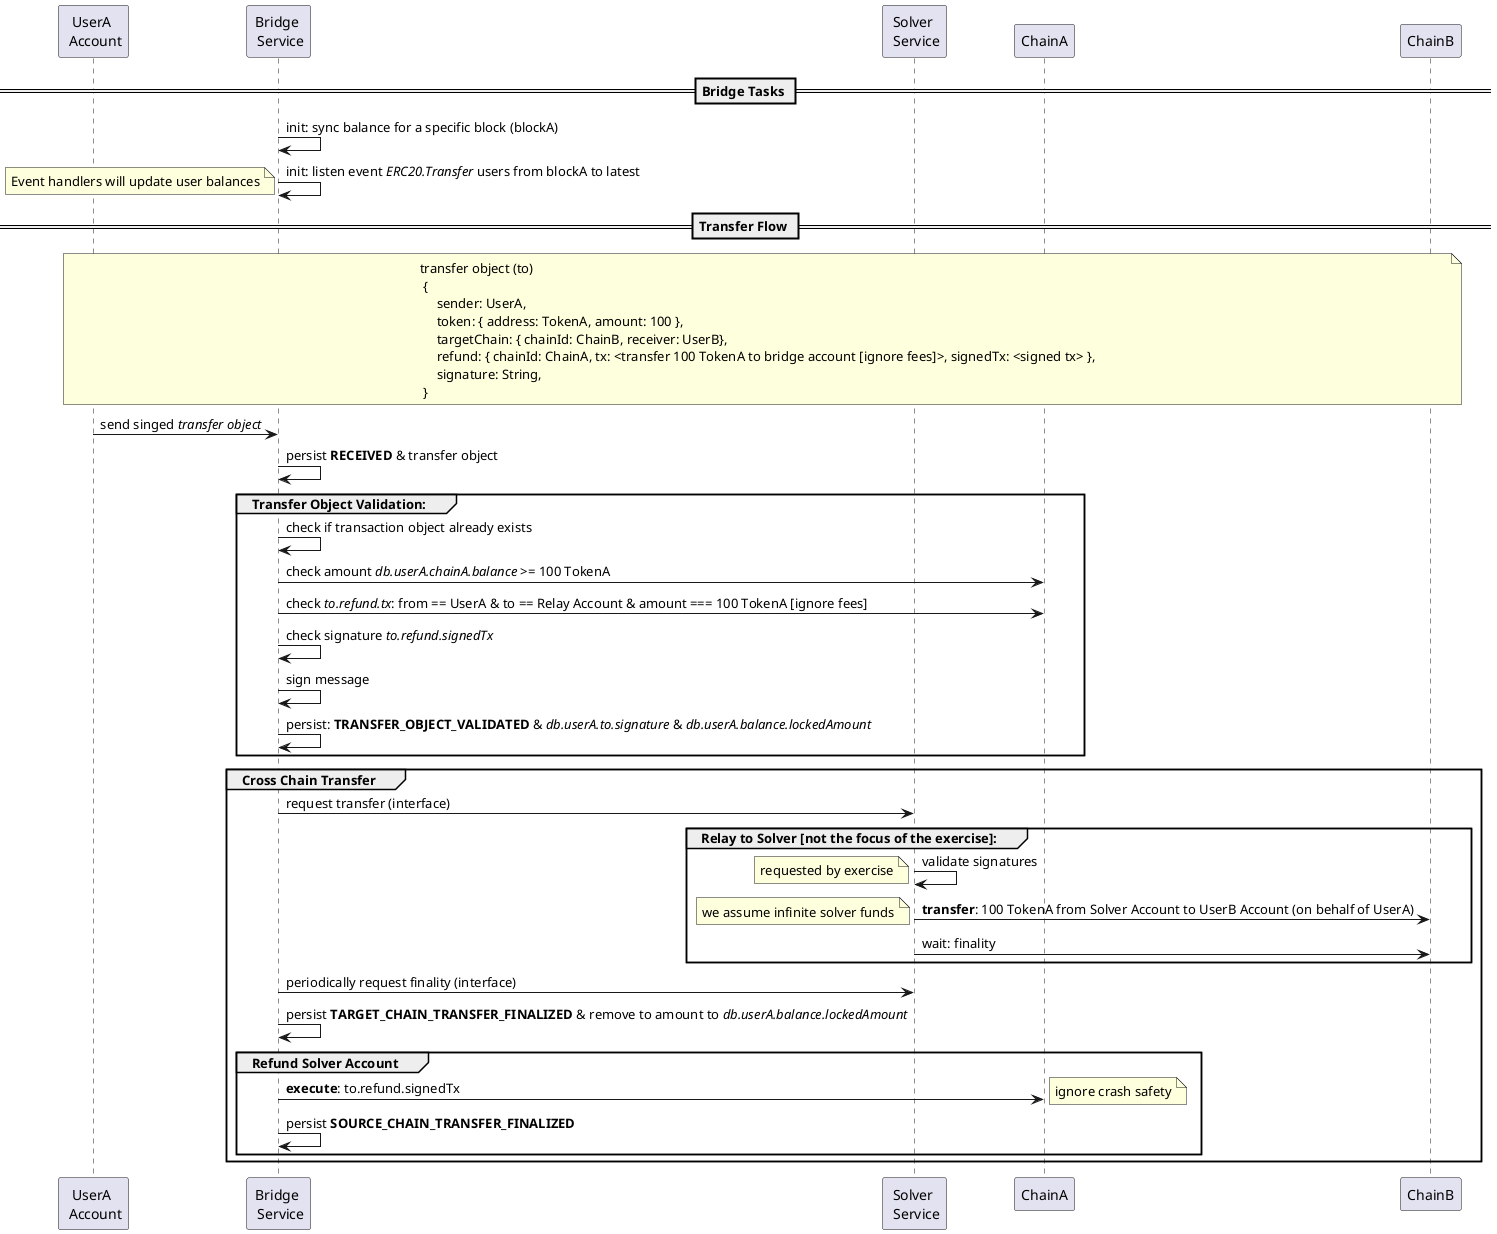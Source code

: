 @startuml
participant "UserA \n Account" as UA
participant "Bridge \n Service" as B
participant "Solver \n Service" as S
participant ChainA as CA
participant ChainB as CB

== Bridge Tasks ==
B -> B: init: sync balance for a specific block (blockA)
B -> B: init: listen event //ERC20.Transfer// users from blockA to latest
note left
Event handlers will update user balances
end note


== Transfer Flow ==
note across
transfer object (to)
 {
     sender: UserA,
     token: { address: TokenA, amount: 100 },
     targetChain: { chainId: ChainB, receiver: UserB},
     refund: { chainId: ChainA, tx: <transfer 100 TokenA to bridge account [ignore fees]>, signedTx: <signed tx> },
     signature: String,
 }
end note

UA -> B: send singed //transfer object//
B -> B: persist **RECEIVED** & transfer object

group Transfer Object Validation:
B -> B : check if transaction object already exists
B -> CA: check amount //db.userA.chainA.balance// >= 100 TokenA
B -> CA: check //to.refund.tx//: from == UserA & to == Relay Account & amount === 100 TokenA [ignore fees]
B -> B: check signature //to.refund.signedTx//
B -> B: sign message
B -> B: persist: **TRANSFER_OBJECT_VALIDATED** & //db.userA.to.signature// & //db.userA.balance.lockedAmount//
end

group Cross Chain Transfer
B -> S: request transfer (interface)

group Relay to Solver [not the focus of the exercise]:
S -> S: validate signatures
note left: requested by exercise
S -> CB: **transfer**: 100 TokenA from Solver Account to UserB Account (on behalf of UserA)
note left: we assume infinite solver funds
S -> CB: wait: finality
end

B -> S: periodically request finality (interface)
B -> B: persist **TARGET_CHAIN_TRANSFER_FINALIZED** & remove to amount to //db.userA.balance.lockedAmount//

group Refund Solver Account
B -> CA: **execute**: to.refund.signedTx
note right: ignore crash safety
B -> B: persist **SOURCE_CHAIN_TRANSFER_FINALIZED**
end

end

@enduml
